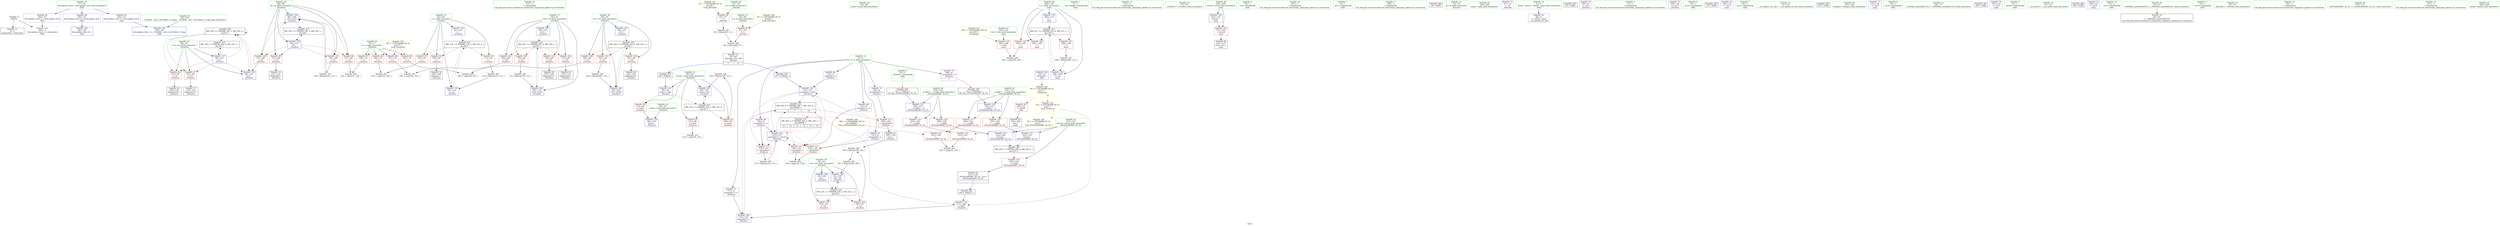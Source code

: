 digraph "SVFG" {
	label="SVFG";

	Node0x561d14309680 [shape=record,color=grey,label="{NodeID: 0\nNullPtr}"];
	Node0x561d14309680 -> Node0x561d143176d0[style=solid];
	Node0x561d14309680 -> Node0x561d1431c970[style=solid];
	Node0x561d143164b0 [shape=record,color=red,label="{NodeID: 97\n153\<--86\n\<--cur\n_Z5solvev\n}"];
	Node0x561d143164b0 -> Node0x561d14317c10[style=solid];
	Node0x561d14314540 [shape=record,color=green,label="{NodeID: 14\n115\<--1\n\<--dummyObj\nCan only get source location for instruction, argument, global var or function.}"];
	Node0x561d14319f50 [shape=record,color=grey,label="{NodeID: 194\n150 = Binary(149, 151, )\n}"];
	Node0x561d14319f50 -> Node0x561d1431d1c0[style=solid];
	Node0x561d14317010 [shape=record,color=red,label="{NodeID: 111\n134\<--133\n\<--arrayidx9\n_Z5solvev\n}"];
	Node0x561d14317010 -> Node0x561d14321fe0[style=solid];
	Node0x561d143152b0 [shape=record,color=green,label="{NodeID: 28\n63\<--64\nscanf\<--scanf_field_insensitive\n}"];
	Node0x561d143225e0 [shape=record,color=grey,label="{NodeID: 208\n188 = cmp(186, 187, )\n}"];
	Node0x561d1431c400 [shape=record,color=red,label="{NodeID: 125\n259\<--246\n\<--t\nmain\n}"];
	Node0x561d1431c400 -> Node0x561d143222e0[style=solid];
	Node0x561d14315ed0 [shape=record,color=green,label="{NodeID: 42\n214\<--215\nretval\<--retval_field_insensitive\n_ZSt3minIiERKT_S2_S2_\n}"];
	Node0x561d14315ed0 -> Node0x561d1431bcb0[style=solid];
	Node0x561d14315ed0 -> Node0x561d1431dab0[style=solid];
	Node0x561d14315ed0 -> Node0x561d1431db80[style=solid];
	Node0x561d1432c860 [shape=record,color=black,label="{NodeID: 222\nMR_26V_6 = PHI(MR_26V_7, MR_26V_4, )\npts\{90000 \}\n|{|<s3>7|<s4>12}}"];
	Node0x561d1432c860 -> Node0x561d14317280[style=dashed];
	Node0x561d1432c860 -> Node0x561d14317350[style=dashed];
	Node0x561d1432c860 -> Node0x561d1431d430[style=dashed];
	Node0x561d1432c860:s3 -> Node0x561d14330780[style=dashed,color=red];
	Node0x561d1432c860:s4 -> Node0x561d1432a060[style=dashed,color=blue];
	Node0x561d1431d020 [shape=record,color=blue,label="{NodeID: 139\n86\<--141\ncur\<--\n_Z5solvev\n}"];
	Node0x561d1431d020 -> Node0x561d1432dc60[style=dashed];
	Node0x561d14317b40 [shape=record,color=black,label="{NodeID: 56\n136\<--135\nidxprom10\<--\n_Z5solvev\n}"];
	Node0x561d1431db80 [shape=record,color=blue,label="{NodeID: 153\n214\<--231\nretval\<--\n_ZSt3minIiERKT_S2_S2_\n}"];
	Node0x561d1431db80 -> Node0x561d1432d760[style=dashed];
	Node0x561d143186a0 [shape=record,color=purple,label="{NodeID: 70\n168\<--8\narrayidx24\<--a\n_Z5solvev\n|{<s0>7}}"];
	Node0x561d143186a0:s0 -> Node0x561d1433e080[style=solid,color=red];
	Node0x561d14319290 [shape=record,color=red,label="{NodeID: 84\n65\<--57\n\<--a\n_Z4readv\n}"];
	Node0x561d14319290 -> Node0x561d1431a9d0[style=solid];
	Node0x561d14313590 [shape=record,color=green,label="{NodeID: 1\n7\<--1\n__dso_handle\<--dummyObj\nGlob }"];
	Node0x561d14316580 [shape=record,color=red,label="{NodeID: 98\n127\<--88\n\<--i4\n_Z5solvev\n}"];
	Node0x561d14316580 -> Node0x561d14322760[style=solid];
	Node0x561d14314610 [shape=record,color=green,label="{NodeID: 15\n151\<--1\n\<--dummyObj\nCan only get source location for instruction, argument, global var or function.}"];
	Node0x561d140a6aa0 [shape=record,color=black,label="{NodeID: 278\n107 = PHI(56, )\n}"];
	Node0x561d140a6aa0 -> Node0x561d1431cc10[style=solid];
	Node0x561d1431a0d0 [shape=record,color=grey,label="{NodeID: 195\n197 = Binary(196, 198, )\n}"];
	Node0x561d1431a0d0 -> Node0x561d1431d770[style=solid];
	Node0x561d143170e0 [shape=record,color=red,label="{NodeID: 112\n138\<--137\n\<--arrayidx11\n_Z5solvev\n}"];
	Node0x561d143170e0 -> Node0x561d14321fe0[style=solid];
	Node0x561d143153b0 [shape=record,color=green,label="{NodeID: 29\n73\<--74\n_Z5solvev\<--_Z5solvev_field_insensitive\n}"];
	Node0x561d14322760 [shape=record,color=grey,label="{NodeID: 209\n129 = cmp(127, 128, )\n}"];
	Node0x561d1431c4d0 [shape=record,color=red,label="{NodeID: 126\n263\<--246\n\<--t\nmain\n}"];
	Node0x561d14315fa0 [shape=record,color=green,label="{NodeID: 43\n216\<--217\n__a.addr\<--__a.addr_field_insensitive\n_ZSt3minIiERKT_S2_S2_\n}"];
	Node0x561d14315fa0 -> Node0x561d1431bd80[style=solid];
	Node0x561d14315fa0 -> Node0x561d1431be50[style=solid];
	Node0x561d14315fa0 -> Node0x561d1431d910[style=solid];
	Node0x561d1432cd60 [shape=record,color=black,label="{NodeID: 223\nMR_12V_3 = PHI(MR_12V_4, MR_12V_2, )\npts\{83 \}\n}"];
	Node0x561d1432cd60 -> Node0x561d143199e0[style=dashed];
	Node0x561d1432cd60 -> Node0x561d14319ab0[style=dashed];
	Node0x561d1432cd60 -> Node0x561d14319b80[style=dashed];
	Node0x561d1432cd60 -> Node0x561d1431cce0[style=dashed];
	Node0x561d1431d0f0 [shape=record,color=blue,label="{NodeID: 140\n88\<--146\ni4\<--inc14\n_Z5solvev\n}"];
	Node0x561d1431d0f0 -> Node0x561d14316580[style=dashed];
	Node0x561d1431d0f0 -> Node0x561d14316650[style=dashed];
	Node0x561d1431d0f0 -> Node0x561d14316720[style=dashed];
	Node0x561d1431d0f0 -> Node0x561d143167f0[style=dashed];
	Node0x561d1431d0f0 -> Node0x561d1431d0f0[style=dashed];
	Node0x561d1431d0f0 -> Node0x561d1432af60[style=dashed];
	Node0x561d14317c10 [shape=record,color=black,label="{NodeID: 57\n154\<--153\nidxprom16\<--\n_Z5solvev\n}"];
	Node0x561d1431dc50 [shape=record,color=blue,label="{NodeID: 154\n242\<--101\nretval\<--\nmain\n}"];
	Node0x561d1431dc50 -> Node0x561d1431c260[style=dashed];
	Node0x561d14318770 [shape=record,color=purple,label="{NodeID: 71\n175\<--8\narrayidx27\<--a\n_Z5solvev\n}"];
	Node0x561d14318770 -> Node0x561d1431d430[style=solid];
	Node0x561d14319360 [shape=record,color=red,label="{NodeID: 85\n67\<--59\n\<--b\n_Z4readv\n}"];
	Node0x561d14319360 -> Node0x561d1431a850[style=solid];
	Node0x561d14313620 [shape=record,color=green,label="{NodeID: 2\n10\<--1\n.str\<--dummyObj\nGlob }"];
	Node0x561d14316650 [shape=record,color=red,label="{NodeID: 99\n131\<--88\n\<--i4\n_Z5solvev\n}"];
	Node0x561d14316650 -> Node0x561d14317a70[style=solid];
	Node0x561d14314710 [shape=record,color=green,label="{NodeID: 16\n183\<--1\n\<--dummyObj\nCan only get source location for instruction, argument, global var or function.}"];
	Node0x561d1433d900 [shape=record,color=black,label="{NodeID: 279\n98 = PHI(56, )\n}"];
	Node0x561d1433d900 -> Node0x561d1431ca70[style=solid];
	Node0x561d1431a250 [shape=record,color=grey,label="{NodeID: 196\n196 = Binary(190, 195, )\n}"];
	Node0x561d1431a250 -> Node0x561d1431a0d0[style=solid];
	Node0x561d143171b0 [shape=record,color=red,label="{NodeID: 113\n156\<--155\n\<--arrayidx17\n_Z5solvev\n}"];
	Node0x561d143171b0 -> Node0x561d14319c50[style=solid];
	Node0x561d143154b0 [shape=record,color=green,label="{NodeID: 30\n76\<--77\nn\<--n_field_insensitive\n_Z5solvev\n}"];
	Node0x561d143154b0 -> Node0x561d14319430[style=solid];
	Node0x561d143154b0 -> Node0x561d14319500[style=solid];
	Node0x561d143154b0 -> Node0x561d143195d0[style=solid];
	Node0x561d143154b0 -> Node0x561d143196a0[style=solid];
	Node0x561d143228e0 [shape=record,color=grey,label="{NodeID: 210\n122 = cmp(121, 101, )\n}"];
	Node0x561d1431c5a0 [shape=record,color=red,label="{NodeID: 127\n268\<--246\n\<--t\nmain\n}"];
	Node0x561d1431c5a0 -> Node0x561d1431a3d0[style=solid];
	Node0x561d14316070 [shape=record,color=green,label="{NodeID: 44\n218\<--219\n__b.addr\<--__b.addr_field_insensitive\n_ZSt3minIiERKT_S2_S2_\n}"];
	Node0x561d14316070 -> Node0x561d1431bf20[style=solid];
	Node0x561d14316070 -> Node0x561d1431bff0[style=solid];
	Node0x561d14316070 -> Node0x561d1431d9e0[style=solid];
	Node0x561d1431d1c0 [shape=record,color=blue,label="{NodeID: 141\n80\<--150\nextra\<--dec\n_Z5solvev\n}"];
	Node0x561d1431d1c0 -> Node0x561d1432a560[style=dashed];
	Node0x561d14317ce0 [shape=record,color=black,label="{NodeID: 58\n167\<--166\nidxprom23\<--\n_Z5solvev\n}"];
	Node0x561d1431dd20 [shape=record,color=blue,label="{NodeID: 155\n246\<--115\nt\<--\nmain\n}"];
	Node0x561d1431dd20 -> Node0x561d14329b60[style=dashed];
	Node0x561d14318840 [shape=record,color=purple,label="{NodeID: 72\n193\<--8\narrayidx36\<--a\n_Z5solvev\n}"];
	Node0x561d14318840 -> Node0x561d14317350[style=solid];
	Node0x561d14319430 [shape=record,color=red,label="{NodeID: 86\n104\<--76\n\<--n\n_Z5solvev\n}"];
	Node0x561d14319430 -> Node0x561d14322460[style=solid];
	Node0x561d143136b0 [shape=record,color=green,label="{NodeID: 3\n12\<--1\n.str.1\<--dummyObj\nGlob }"];
	Node0x561d14316720 [shape=record,color=red,label="{NodeID: 100\n141\<--88\n\<--i4\n_Z5solvev\n}"];
	Node0x561d14316720 -> Node0x561d1431d020[style=solid];
	Node0x561d14314810 [shape=record,color=green,label="{NodeID: 17\n198\<--1\n\<--dummyObj\nCan only get source location for instruction, argument, global var or function.}"];
	Node0x561d1433da00 [shape=record,color=black,label="{NodeID: 280\n39 = PHI()\n}"];
	Node0x561d1431a3d0 [shape=record,color=grey,label="{NodeID: 197\n269 = Binary(268, 115, )\n}"];
	Node0x561d1431a3d0 -> Node0x561d1431ddf0[style=solid];
	Node0x561d14317280 [shape=record,color=red,label="{NodeID: 114\n172\<--169\n\<--call25\n_Z5solvev\n}"];
	Node0x561d14317280 -> Node0x561d1431d430[style=solid];
	Node0x561d14315580 [shape=record,color=green,label="{NodeID: 31\n78\<--79\nK\<--K_field_insensitive\n_Z5solvev\n}"];
	Node0x561d1431c670 [shape=record,color=blue,label="{NodeID: 128\n14\<--15\n_ZL4unit\<--\nGlob }"];
	Node0x561d1431c670 -> Node0x561d1432ed60[style=dashed];
	Node0x561d14316140 [shape=record,color=green,label="{NodeID: 45\n239\<--240\nmain\<--main_field_insensitive\n}"];
	Node0x561d1432d760 [shape=record,color=black,label="{NodeID: 225\nMR_29V_3 = PHI(MR_29V_4, MR_29V_2, )\npts\{215 \}\n}"];
	Node0x561d1432d760 -> Node0x561d1431bcb0[style=dashed];
	Node0x561d1431d290 [shape=record,color=blue,label="{NodeID: 142\n155\<--157\narrayidx17\<--inc18\n_Z5solvev\n}"];
	Node0x561d1431d290 -> Node0x561d14317010[style=dashed];
	Node0x561d1431d290 -> Node0x561d143170e0[style=dashed];
	Node0x561d1431d290 -> Node0x561d143171b0[style=dashed];
	Node0x561d1431d290 -> Node0x561d1431d290[style=dashed];
	Node0x561d1431d290 -> Node0x561d1432c860[style=dashed];
	Node0x561d14317db0 [shape=record,color=black,label="{NodeID: 59\n174\<--173\nidxprom26\<--\n_Z5solvev\n}"];
	Node0x561d1431ddf0 [shape=record,color=blue,label="{NodeID: 156\n246\<--269\nt\<--inc\nmain\n}"];
	Node0x561d1431ddf0 -> Node0x561d14329b60[style=dashed];
	Node0x561d14318910 [shape=record,color=purple,label="{NodeID: 73\n61\<--10\n\<--.str\n_Z4readv\n}"];
	Node0x561d14319500 [shape=record,color=red,label="{NodeID: 87\n128\<--76\n\<--n\n_Z5solvev\n}"];
	Node0x561d14319500 -> Node0x561d14322760[style=solid];
	Node0x561d14313740 [shape=record,color=green,label="{NodeID: 4\n14\<--1\n_ZL4unit\<--dummyObj\nGlob |{<s0>7}}"];
	Node0x561d14313740:s0 -> Node0x561d1433e280[style=solid,color=red];
	Node0x561d143167f0 [shape=record,color=red,label="{NodeID: 101\n145\<--88\n\<--i4\n_Z5solvev\n}"];
	Node0x561d143167f0 -> Node0x561d14319dd0[style=solid];
	Node0x561d14314910 [shape=record,color=green,label="{NodeID: 18\n4\<--6\n_ZStL8__ioinit\<--_ZStL8__ioinit_field_insensitive\nGlob }"];
	Node0x561d14314910 -> Node0x561d14318290[style=solid];
	Node0x561d1433dad0 [shape=record,color=black,label="{NodeID: 281\n62 = PHI()\n}"];
	Node0x561d1431a550 [shape=record,color=grey,label="{NodeID: 198\n202 = Binary(201, 115, )\n}"];
	Node0x561d1431a550 -> Node0x561d1431d840[style=solid];
	Node0x561d14317350 [shape=record,color=red,label="{NodeID: 115\n194\<--193\n\<--arrayidx36\n_Z5solvev\n}"];
	Node0x561d14317350 -> Node0x561d14317f50[style=solid];
	Node0x561d14315650 [shape=record,color=green,label="{NodeID: 32\n80\<--81\nextra\<--extra_field_insensitive\n_Z5solvev\n}"];
	Node0x561d14315650 -> Node0x561d14319770[style=solid];
	Node0x561d14315650 -> Node0x561d14319840[style=solid];
	Node0x561d14315650 -> Node0x561d14319910[style=solid];
	Node0x561d14315650 -> Node0x561d1431ca70[style=solid];
	Node0x561d14315650 -> Node0x561d1431d1c0[style=solid];
	Node0x561d1431c770 [shape=record,color=blue,label="{NodeID: 129\n282\<--28\nllvm.global_ctors_0\<--\nGlob }"];
	Node0x561d14316240 [shape=record,color=green,label="{NodeID: 46\n242\<--243\nretval\<--retval_field_insensitive\nmain\n}"];
	Node0x561d14316240 -> Node0x561d1431c260[style=solid];
	Node0x561d14316240 -> Node0x561d1431dc50[style=solid];
	Node0x561d1432dc60 [shape=record,color=black,label="{NodeID: 226\nMR_16V_6 = PHI(MR_16V_5, MR_16V_4, )\npts\{87 \}\n}"];
	Node0x561d1432dc60 -> Node0x561d143163e0[style=dashed];
	Node0x561d1432dc60 -> Node0x561d143164b0[style=dashed];
	Node0x561d1432dc60 -> Node0x561d1431d020[style=dashed];
	Node0x561d1432dc60 -> Node0x561d1432aa60[style=dashed];
	Node0x561d1432dc60 -> Node0x561d1432dc60[style=dashed];
	Node0x561d1431d360 [shape=record,color=blue,label="{NodeID: 143\n90\<--101\ni19\<--\n_Z5solvev\n}"];
	Node0x561d1431d360 -> Node0x561d1432c360[style=dashed];
	Node0x561d14317e80 [shape=record,color=black,label="{NodeID: 60\n192\<--191\nidxprom35\<--\n_Z5solvev\n}"];
	Node0x561d143189e0 [shape=record,color=purple,label="{NodeID: 74\n96\<--12\n\<--.str.1\n_Z5solvev\n}"];
	Node0x561d143195d0 [shape=record,color=red,label="{NodeID: 88\n163\<--76\n\<--n\n_Z5solvev\n}"];
	Node0x561d143195d0 -> Node0x561d14322160[style=solid];
	Node0x561d14314030 [shape=record,color=green,label="{NodeID: 5\n15\<--1\n\<--dummyObj\nCan only get source location for instruction, argument, global var or function.}"];
	Node0x561d143168c0 [shape=record,color=red,label="{NodeID: 102\n162\<--90\n\<--i19\n_Z5solvev\n}"];
	Node0x561d143168c0 -> Node0x561d14322160[style=solid];
	Node0x561d14314a10 [shape=record,color=green,label="{NodeID: 19\n8\<--9\na\<--a_field_insensitive\nGlob }"];
	Node0x561d14314a10 -> Node0x561d14318360[style=solid];
	Node0x561d14314a10 -> Node0x561d14318430[style=solid];
	Node0x561d14314a10 -> Node0x561d14318500[style=solid];
	Node0x561d14314a10 -> Node0x561d143185d0[style=solid];
	Node0x561d14314a10 -> Node0x561d143186a0[style=solid];
	Node0x561d14314a10 -> Node0x561d14318770[style=solid];
	Node0x561d14314a10 -> Node0x561d14318840[style=solid];
	Node0x561d1433dba0 [shape=record,color=black,label="{NodeID: 282\n169 = PHI(211, )\n}"];
	Node0x561d1433dba0 -> Node0x561d14317280[style=solid];
	Node0x561d1431a6d0 [shape=record,color=grey,label="{NodeID: 199\n179 = Binary(178, 115, )\n}"];
	Node0x561d1431a6d0 -> Node0x561d1431d500[style=solid];
	Node0x561d1431bcb0 [shape=record,color=red,label="{NodeID: 116\n234\<--214\n\<--retval\n_ZSt3minIiERKT_S2_S2_\n}"];
	Node0x561d1431bcb0 -> Node0x561d14318020[style=solid];
	Node0x561d14315720 [shape=record,color=green,label="{NodeID: 33\n82\<--83\ni\<--i_field_insensitive\n_Z5solvev\n}"];
	Node0x561d14315720 -> Node0x561d143199e0[style=solid];
	Node0x561d14315720 -> Node0x561d14319ab0[style=solid];
	Node0x561d14315720 -> Node0x561d14319b80[style=solid];
	Node0x561d14315720 -> Node0x561d1431cb40[style=solid];
	Node0x561d14315720 -> Node0x561d1431cce0[style=solid];
	Node0x561d14329b60 [shape=record,color=black,label="{NodeID: 213\nMR_41V_3 = PHI(MR_41V_4, MR_41V_2, )\npts\{247 \}\n}"];
	Node0x561d14329b60 -> Node0x561d1431c400[style=dashed];
	Node0x561d14329b60 -> Node0x561d1431c4d0[style=dashed];
	Node0x561d14329b60 -> Node0x561d1431c5a0[style=dashed];
	Node0x561d14329b60 -> Node0x561d1431ddf0[style=dashed];
	Node0x561d1431c870 [shape=record,color=blue,label="{NodeID: 130\n283\<--29\nllvm.global_ctors_1\<--_GLOBAL__sub_I_net12k44_2_0.cpp\nGlob }"];
	Node0x561d14316310 [shape=record,color=green,label="{NodeID: 47\n244\<--245\ntest\<--test_field_insensitive\nmain\n}"];
	Node0x561d14316310 -> Node0x561d1431c330[style=solid];
	Node0x561d1432e160 [shape=record,color=yellow,style=double,label="{NodeID: 227\n2V_1 = ENCHI(MR_2V_0)\npts\{58 \}\nFun[_Z4readv]}"];
	Node0x561d1432e160 -> Node0x561d14319290[style=dashed];
	Node0x561d1431d430 [shape=record,color=blue,label="{NodeID: 144\n175\<--172\narrayidx27\<--\n_Z5solvev\n}"];
	Node0x561d1431d430 -> Node0x561d1432c860[style=dashed];
	Node0x561d14317f50 [shape=record,color=black,label="{NodeID: 61\n195\<--194\nconv\<--\n_Z5solvev\n}"];
	Node0x561d14317f50 -> Node0x561d1431a250[style=solid];
	Node0x561d14318ab0 [shape=record,color=purple,label="{NodeID: 75\n206\<--16\n\<--.str.2\n_Z5solvev\n}"];
	Node0x561d143196a0 [shape=record,color=red,label="{NodeID: 89\n187\<--76\n\<--n\n_Z5solvev\n}"];
	Node0x561d143196a0 -> Node0x561d143225e0[style=solid];
	Node0x561d143140c0 [shape=record,color=green,label="{NodeID: 6\n16\<--1\n.str.2\<--dummyObj\nGlob }"];
	Node0x561d14316990 [shape=record,color=red,label="{NodeID: 103\n166\<--90\n\<--i19\n_Z5solvev\n}"];
	Node0x561d14316990 -> Node0x561d14317ce0[style=solid];
	Node0x561d14314b10 [shape=record,color=green,label="{NodeID: 20\n27\<--31\nllvm.global_ctors\<--llvm.global_ctors_field_insensitive\nGlob }"];
	Node0x561d14314b10 -> Node0x561d14318ec0[style=solid];
	Node0x561d14314b10 -> Node0x561d14318fc0[style=solid];
	Node0x561d14314b10 -> Node0x561d143190c0[style=solid];
	Node0x561d1433dd40 [shape=record,color=black,label="{NodeID: 283\n97 = PHI()\n}"];
	Node0x561d1431a850 [shape=record,color=grey,label="{NodeID: 200\n68 = Binary(66, 67, )\n}"];
	Node0x561d1431a850 -> Node0x561d143178d0[style=solid];
	Node0x561d1431bd80 [shape=record,color=red,label="{NodeID: 117\n224\<--216\n\<--__a.addr\n_ZSt3minIiERKT_S2_S2_\n}"];
	Node0x561d1431bd80 -> Node0x561d1431c190[style=solid];
	Node0x561d143157f0 [shape=record,color=green,label="{NodeID: 34\n84\<--85\ntotal\<--total_field_insensitive\n_Z5solvev\n}"];
	Node0x561d143157f0 -> Node0x561d1431cdb0[style=solid];
	Node0x561d1432a060 [shape=record,color=black,label="{NodeID: 214\nMR_26V_2 = PHI(MR_26V_3, MR_26V_1, )\npts\{90000 \}\n|{<s0>12|<s1>12|<s2>12|<s3>12|<s4>12|<s5>12}}"];
	Node0x561d1432a060:s0 -> Node0x561d14317010[style=dashed,color=red];
	Node0x561d1432a060:s1 -> Node0x561d143170e0[style=dashed,color=red];
	Node0x561d1432a060:s2 -> Node0x561d143171b0[style=dashed,color=red];
	Node0x561d1432a060:s3 -> Node0x561d1431cc10[style=dashed,color=red];
	Node0x561d1432a060:s4 -> Node0x561d1431d290[style=dashed,color=red];
	Node0x561d1432a060:s5 -> Node0x561d1432c860[style=dashed,color=red];
	Node0x561d1431c970 [shape=record,color=blue, style = dotted,label="{NodeID: 131\n284\<--3\nllvm.global_ctors_2\<--dummyVal\nGlob }"];
	Node0x561d14317400 [shape=record,color=green,label="{NodeID: 48\n246\<--247\nt\<--t_field_insensitive\nmain\n}"];
	Node0x561d14317400 -> Node0x561d1431c400[style=solid];
	Node0x561d14317400 -> Node0x561d1431c4d0[style=solid];
	Node0x561d14317400 -> Node0x561d1431c5a0[style=solid];
	Node0x561d14317400 -> Node0x561d1431dd20[style=solid];
	Node0x561d14317400 -> Node0x561d1431ddf0[style=solid];
	Node0x561d1432ec80 [shape=record,color=yellow,style=double,label="{NodeID: 228\n4V_1 = ENCHI(MR_4V_0)\npts\{60 \}\nFun[_Z4readv]}"];
	Node0x561d1432ec80 -> Node0x561d14319360[style=dashed];
	Node0x561d1431d500 [shape=record,color=blue,label="{NodeID: 145\n90\<--179\ni19\<--inc29\n_Z5solvev\n}"];
	Node0x561d1431d500 -> Node0x561d1432c360[style=dashed];
	Node0x561d14318020 [shape=record,color=black,label="{NodeID: 62\n211\<--234\n_ZSt3minIiERKT_S2_S2__ret\<--\n_ZSt3minIiERKT_S2_S2_\n|{<s0>7}}"];
	Node0x561d14318020:s0 -> Node0x561d1433dba0[style=solid,color=blue];
	Node0x561d14318b80 [shape=record,color=purple,label="{NodeID: 76\n250\<--18\n\<--.str.3\nmain\n}"];
	Node0x561d14319770 [shape=record,color=red,label="{NodeID: 90\n118\<--80\n\<--extra\n_Z5solvev\n}"];
	Node0x561d14319770 -> Node0x561d1431cdb0[style=solid];
	Node0x561d14314150 [shape=record,color=green,label="{NodeID: 7\n18\<--1\n.str.3\<--dummyObj\nGlob }"];
	Node0x561d14316a60 [shape=record,color=red,label="{NodeID: 104\n173\<--90\n\<--i19\n_Z5solvev\n}"];
	Node0x561d14316a60 -> Node0x561d14317db0[style=solid];
	Node0x561d14314c10 [shape=record,color=green,label="{NodeID: 21\n32\<--33\n__cxx_global_var_init\<--__cxx_global_var_init_field_insensitive\n}"];
	Node0x561d1433de10 [shape=record,color=black,label="{NodeID: 284\n207 = PHI()\n}"];
	Node0x561d1431a9d0 [shape=record,color=grey,label="{NodeID: 201\n66 = Binary(65, 15, )\n}"];
	Node0x561d1431a9d0 -> Node0x561d1431a850[style=solid];
	Node0x561d1431be50 [shape=record,color=red,label="{NodeID: 118\n231\<--216\n\<--__a.addr\n_ZSt3minIiERKT_S2_S2_\n}"];
	Node0x561d1431be50 -> Node0x561d1431db80[style=solid];
	Node0x561d143158c0 [shape=record,color=green,label="{NodeID: 35\n86\<--87\ncur\<--cur_field_insensitive\n_Z5solvev\n}"];
	Node0x561d143158c0 -> Node0x561d143163e0[style=solid];
	Node0x561d143158c0 -> Node0x561d143164b0[style=solid];
	Node0x561d143158c0 -> Node0x561d1431ce80[style=solid];
	Node0x561d143158c0 -> Node0x561d1431d020[style=solid];
	Node0x561d1432a560 [shape=record,color=black,label="{NodeID: 215\nMR_10V_3 = PHI(MR_10V_4, MR_10V_2, )\npts\{81 \}\n}"];
	Node0x561d1432a560 -> Node0x561d14319840[style=dashed];
	Node0x561d1432a560 -> Node0x561d14319910[style=dashed];
	Node0x561d1432a560 -> Node0x561d1431d1c0[style=dashed];
	Node0x561d1431ca70 [shape=record,color=blue,label="{NodeID: 132\n80\<--98\nextra\<--call1\n_Z5solvev\n}"];
	Node0x561d1431ca70 -> Node0x561d14319770[style=dashed];
	Node0x561d1431ca70 -> Node0x561d1432a560[style=dashed];
	Node0x561d143174d0 [shape=record,color=green,label="{NodeID: 49\n253\<--254\nfreopen\<--freopen_field_insensitive\n}"];
	Node0x561d1432ed60 [shape=record,color=yellow,style=double,label="{NodeID: 229\n6V_1 = ENCHI(MR_6V_0)\npts\{1 \}\nFun[main]|{|<s1>12}}"];
	Node0x561d1432ed60 -> Node0x561d143191c0[style=dashed];
	Node0x561d1432ed60:s1 -> Node0x561d1432fa00[style=dashed,color=red];
	Node0x561d1431d5d0 [shape=record,color=blue,label="{NodeID: 146\n92\<--183\nres\<--\n_Z5solvev\n}"];
	Node0x561d1431d5d0 -> Node0x561d1432b960[style=dashed];
	Node0x561d143180f0 [shape=record,color=black,label="{NodeID: 63\n252\<--249\ncall\<--\nmain\n}"];
	Node0x561d14318c50 [shape=record,color=purple,label="{NodeID: 77\n251\<--20\n\<--.str.4\nmain\n}"];
	Node0x561d14319840 [shape=record,color=red,label="{NodeID: 91\n121\<--80\n\<--extra\n_Z5solvev\n}"];
	Node0x561d14319840 -> Node0x561d143228e0[style=solid];
	Node0x561d143141e0 [shape=record,color=green,label="{NodeID: 8\n20\<--1\n.str.4\<--dummyObj\nGlob }"];
	Node0x561d14316b30 [shape=record,color=red,label="{NodeID: 105\n178\<--90\n\<--i19\n_Z5solvev\n}"];
	Node0x561d14316b30 -> Node0x561d1431a6d0[style=solid];
	Node0x561d14314d10 [shape=record,color=green,label="{NodeID: 22\n36\<--37\n_ZNSt8ios_base4InitC1Ev\<--_ZNSt8ios_base4InitC1Ev_field_insensitive\n}"];
	Node0x561d1433dee0 [shape=record,color=black,label="{NodeID: 285\n256 = PHI()\n}"];
	Node0x561d1431ab50 [shape=record,color=grey,label="{NodeID: 202\n114 = Binary(113, 115, )\n}"];
	Node0x561d1431ab50 -> Node0x561d1431cce0[style=solid];
	Node0x561d1431bf20 [shape=record,color=red,label="{NodeID: 119\n222\<--218\n\<--__b.addr\n_ZSt3minIiERKT_S2_S2_\n}"];
	Node0x561d1431bf20 -> Node0x561d1431c0c0[style=solid];
	Node0x561d14315990 [shape=record,color=green,label="{NodeID: 36\n88\<--89\ni4\<--i4_field_insensitive\n_Z5solvev\n}"];
	Node0x561d14315990 -> Node0x561d14316580[style=solid];
	Node0x561d14315990 -> Node0x561d14316650[style=solid];
	Node0x561d14315990 -> Node0x561d14316720[style=solid];
	Node0x561d14315990 -> Node0x561d143167f0[style=solid];
	Node0x561d14315990 -> Node0x561d1431cf50[style=solid];
	Node0x561d14315990 -> Node0x561d1431d0f0[style=solid];
	Node0x561d1432aa60 [shape=record,color=black,label="{NodeID: 216\nMR_16V_2 = PHI(MR_16V_4, MR_16V_1, )\npts\{87 \}\n}"];
	Node0x561d1432aa60 -> Node0x561d1431ce80[style=dashed];
	Node0x561d1431cb40 [shape=record,color=blue,label="{NodeID: 133\n82\<--101\ni\<--\n_Z5solvev\n}"];
	Node0x561d1431cb40 -> Node0x561d1432cd60[style=dashed];
	Node0x561d143175d0 [shape=record,color=green,label="{NodeID: 50\n29\<--278\n_GLOBAL__sub_I_net12k44_2_0.cpp\<--_GLOBAL__sub_I_net12k44_2_0.cpp_field_insensitive\n}"];
	Node0x561d143175d0 -> Node0x561d1431c870[style=solid];
	Node0x561d1431d6a0 [shape=record,color=blue,label="{NodeID: 147\n94\<--101\ni31\<--\n_Z5solvev\n}"];
	Node0x561d1431d6a0 -> Node0x561d1432be60[style=dashed];
	Node0x561d143181c0 [shape=record,color=black,label="{NodeID: 64\n241\<--272\nmain_ret\<--\nmain\n}"];
	Node0x561d14318d20 [shape=record,color=purple,label="{NodeID: 78\n255\<--23\n\<--.str.5\nmain\n}"];
	Node0x561d14319910 [shape=record,color=red,label="{NodeID: 92\n149\<--80\n\<--extra\n_Z5solvev\n}"];
	Node0x561d14319910 -> Node0x561d14319f50[style=solid];
	Node0x561d14314270 [shape=record,color=green,label="{NodeID: 9\n22\<--1\nstdout\<--dummyObj\nGlob }"];
	Node0x561d14316c00 [shape=record,color=red,label="{NodeID: 106\n190\<--92\n\<--res\n_Z5solvev\n}"];
	Node0x561d14316c00 -> Node0x561d1431a250[style=solid];
	Node0x561d14314e10 [shape=record,color=green,label="{NodeID: 23\n42\<--43\n__cxa_atexit\<--__cxa_atexit_field_insensitive\n}"];
	Node0x561d1433dfb0 [shape=record,color=black,label="{NodeID: 286\n265 = PHI()\n}"];
	Node0x561d14321e60 [shape=record,color=grey,label="{NodeID: 203\n226 = cmp(223, 225, )\n}"];
	Node0x561d1431bff0 [shape=record,color=red,label="{NodeID: 120\n228\<--218\n\<--__b.addr\n_ZSt3minIiERKT_S2_S2_\n}"];
	Node0x561d1431bff0 -> Node0x561d1431dab0[style=solid];
	Node0x561d14315a60 [shape=record,color=green,label="{NodeID: 37\n90\<--91\ni19\<--i19_field_insensitive\n_Z5solvev\n}"];
	Node0x561d14315a60 -> Node0x561d143168c0[style=solid];
	Node0x561d14315a60 -> Node0x561d14316990[style=solid];
	Node0x561d14315a60 -> Node0x561d14316a60[style=solid];
	Node0x561d14315a60 -> Node0x561d14316b30[style=solid];
	Node0x561d14315a60 -> Node0x561d1431d360[style=solid];
	Node0x561d14315a60 -> Node0x561d1431d500[style=solid];
	Node0x561d1432af60 [shape=record,color=black,label="{NodeID: 217\nMR_18V_2 = PHI(MR_18V_4, MR_18V_1, )\npts\{89 \}\n}"];
	Node0x561d1432af60 -> Node0x561d1431cf50[style=dashed];
	Node0x561d1431cc10 [shape=record,color=blue,label="{NodeID: 134\n110\<--107\narrayidx\<--call2\n_Z5solvev\n}"];
	Node0x561d1431cc10 -> Node0x561d14317010[style=dashed];
	Node0x561d1431cc10 -> Node0x561d143170e0[style=dashed];
	Node0x561d1431cc10 -> Node0x561d143171b0[style=dashed];
	Node0x561d1431cc10 -> Node0x561d1431cc10[style=dashed];
	Node0x561d1431cc10 -> Node0x561d1431d290[style=dashed];
	Node0x561d1431cc10 -> Node0x561d1432c860[style=dashed];
	Node0x561d143176d0 [shape=record,color=black,label="{NodeID: 51\n2\<--3\ndummyVal\<--dummyVal\n}"];
	Node0x561d1432ef50 [shape=record,color=yellow,style=double,label="{NodeID: 231\n39V_1 = ENCHI(MR_39V_0)\npts\{245 \}\nFun[main]}"];
	Node0x561d1432ef50 -> Node0x561d1431c330[style=dashed];
	Node0x561d1431d770 [shape=record,color=blue,label="{NodeID: 148\n92\<--197\nres\<--div\n_Z5solvev\n}"];
	Node0x561d1431d770 -> Node0x561d1432b960[style=dashed];
	Node0x561d14318290 [shape=record,color=purple,label="{NodeID: 65\n38\<--4\n\<--_ZStL8__ioinit\n__cxx_global_var_init\n}"];
	Node0x561d143303d0 [shape=record,color=yellow,style=double,label="{NodeID: 245\n6V_1 = ENCHI(MR_6V_0)\npts\{1 \}\nFun[_ZSt3minIiERKT_S2_S2_]}"];
	Node0x561d143303d0 -> Node0x561d1431c0c0[style=dashed];
	Node0x561d14318df0 [shape=record,color=purple,label="{NodeID: 79\n264\<--25\n\<--.str.6\nmain\n}"];
	Node0x561d143199e0 [shape=record,color=red,label="{NodeID: 93\n103\<--82\n\<--i\n_Z5solvev\n}"];
	Node0x561d143199e0 -> Node0x561d14322460[style=solid];
	Node0x561d14314300 [shape=record,color=green,label="{NodeID: 10\n23\<--1\n.str.5\<--dummyObj\nGlob }"];
	Node0x561d14316cd0 [shape=record,color=red,label="{NodeID: 107\n205\<--92\n\<--res\n_Z5solvev\n}"];
	Node0x561d14314f10 [shape=record,color=green,label="{NodeID: 24\n41\<--47\n_ZNSt8ios_base4InitD1Ev\<--_ZNSt8ios_base4InitD1Ev_field_insensitive\n}"];
	Node0x561d14314f10 -> Node0x561d143177d0[style=solid];
	Node0x561d1433e080 [shape=record,color=black,label="{NodeID: 287\n212 = PHI(168, )\n0th arg _ZSt3minIiERKT_S2_S2_ }"];
	Node0x561d1433e080 -> Node0x561d1431d910[style=solid];
	Node0x561d14321fe0 [shape=record,color=grey,label="{NodeID: 204\n139 = cmp(134, 138, )\n}"];
	Node0x561d1431c0c0 [shape=record,color=red,label="{NodeID: 121\n223\<--222\n\<--\n_ZSt3minIiERKT_S2_S2_\n}"];
	Node0x561d1431c0c0 -> Node0x561d14321e60[style=solid];
	Node0x561d14315b30 [shape=record,color=green,label="{NodeID: 38\n92\<--93\nres\<--res_field_insensitive\n_Z5solvev\n}"];
	Node0x561d14315b30 -> Node0x561d14316c00[style=solid];
	Node0x561d14315b30 -> Node0x561d14316cd0[style=solid];
	Node0x561d14315b30 -> Node0x561d1431d5d0[style=solid];
	Node0x561d14315b30 -> Node0x561d1431d770[style=solid];
	Node0x561d1431cce0 [shape=record,color=blue,label="{NodeID: 135\n82\<--114\ni\<--inc\n_Z5solvev\n}"];
	Node0x561d1431cce0 -> Node0x561d1432cd60[style=dashed];
	Node0x561d143177d0 [shape=record,color=black,label="{NodeID: 52\n40\<--41\n\<--_ZNSt8ios_base4InitD1Ev\nCan only get source location for instruction, argument, global var or function.}"];
	Node0x561d1431d840 [shape=record,color=blue,label="{NodeID: 149\n94\<--202\ni31\<--inc38\n_Z5solvev\n}"];
	Node0x561d1431d840 -> Node0x561d1432be60[style=dashed];
	Node0x561d14318360 [shape=record,color=purple,label="{NodeID: 66\n110\<--8\narrayidx\<--a\n_Z5solvev\n}"];
	Node0x561d14318360 -> Node0x561d1431cc10[style=solid];
	Node0x561d14318ec0 [shape=record,color=purple,label="{NodeID: 80\n282\<--27\nllvm.global_ctors_0\<--llvm.global_ctors\nGlob }"];
	Node0x561d14318ec0 -> Node0x561d1431c770[style=solid];
	Node0x561d14319ab0 [shape=record,color=red,label="{NodeID: 94\n108\<--82\n\<--i\n_Z5solvev\n}"];
	Node0x561d14319ab0 -> Node0x561d143179a0[style=solid];
	Node0x561d14314390 [shape=record,color=green,label="{NodeID: 11\n25\<--1\n.str.6\<--dummyObj\nGlob }"];
	Node0x561d14316da0 [shape=record,color=red,label="{NodeID: 108\n186\<--94\n\<--i31\n_Z5solvev\n}"];
	Node0x561d14316da0 -> Node0x561d143225e0[style=solid];
	Node0x561d14315010 [shape=record,color=green,label="{NodeID: 25\n54\<--55\n_Z4readv\<--_Z4readv_field_insensitive\n}"];
	Node0x561d1433e280 [shape=record,color=black,label="{NodeID: 288\n213 = PHI(14, )\n1st arg _ZSt3minIiERKT_S2_S2_ }"];
	Node0x561d1433e280 -> Node0x561d1431d9e0[style=solid];
	Node0x561d14322160 [shape=record,color=grey,label="{NodeID: 205\n164 = cmp(162, 163, )\n}"];
	Node0x561d1431c190 [shape=record,color=red,label="{NodeID: 122\n225\<--224\n\<--\n_ZSt3minIiERKT_S2_S2_\n}"];
	Node0x561d1431c190 -> Node0x561d14321e60[style=solid];
	Node0x561d14315c00 [shape=record,color=green,label="{NodeID: 39\n94\<--95\ni31\<--i31_field_insensitive\n_Z5solvev\n}"];
	Node0x561d14315c00 -> Node0x561d14316da0[style=solid];
	Node0x561d14315c00 -> Node0x561d14316e70[style=solid];
	Node0x561d14315c00 -> Node0x561d14316f40[style=solid];
	Node0x561d14315c00 -> Node0x561d1431d6a0[style=solid];
	Node0x561d14315c00 -> Node0x561d1431d840[style=solid];
	Node0x561d1432b960 [shape=record,color=black,label="{NodeID: 219\nMR_22V_3 = PHI(MR_22V_4, MR_22V_2, )\npts\{93 \}\n}"];
	Node0x561d1432b960 -> Node0x561d14316c00[style=dashed];
	Node0x561d1432b960 -> Node0x561d14316cd0[style=dashed];
	Node0x561d1432b960 -> Node0x561d1431d770[style=dashed];
	Node0x561d1431cdb0 [shape=record,color=blue,label="{NodeID: 136\n84\<--118\ntotal\<--\n_Z5solvev\n}"];
	Node0x561d143178d0 [shape=record,color=black,label="{NodeID: 53\n56\<--68\n_Z4readv_ret\<--add\n_Z4readv\n|{<s0>5|<s1>6}}"];
	Node0x561d143178d0:s0 -> Node0x561d1433d900[style=solid,color=blue];
	Node0x561d143178d0:s1 -> Node0x561d140a6aa0[style=solid,color=blue];
	Node0x561d1431d910 [shape=record,color=blue,label="{NodeID: 150\n216\<--212\n__a.addr\<--__a\n_ZSt3minIiERKT_S2_S2_\n}"];
	Node0x561d1431d910 -> Node0x561d1431bd80[style=dashed];
	Node0x561d1431d910 -> Node0x561d1431be50[style=dashed];
	Node0x561d14318430 [shape=record,color=purple,label="{NodeID: 67\n133\<--8\narrayidx9\<--a\n_Z5solvev\n}"];
	Node0x561d14318430 -> Node0x561d14317010[style=solid];
	Node0x561d14318fc0 [shape=record,color=purple,label="{NodeID: 81\n283\<--27\nllvm.global_ctors_1\<--llvm.global_ctors\nGlob }"];
	Node0x561d14318fc0 -> Node0x561d1431c870[style=solid];
	Node0x561d14319b80 [shape=record,color=red,label="{NodeID: 95\n113\<--82\n\<--i\n_Z5solvev\n}"];
	Node0x561d14319b80 -> Node0x561d1431ab50[style=solid];
	Node0x561d14314420 [shape=record,color=green,label="{NodeID: 12\n28\<--1\n\<--dummyObj\nCan only get source location for instruction, argument, global var or function.}"];
	Node0x561d14319c50 [shape=record,color=grey,label="{NodeID: 192\n157 = Binary(156, 115, )\n}"];
	Node0x561d14319c50 -> Node0x561d1431d290[style=solid];
	Node0x561d14316e70 [shape=record,color=red,label="{NodeID: 109\n191\<--94\n\<--i31\n_Z5solvev\n}"];
	Node0x561d14316e70 -> Node0x561d14317e80[style=solid];
	Node0x561d14315110 [shape=record,color=green,label="{NodeID: 26\n57\<--58\na\<--a_field_insensitive\n_Z4readv\n}"];
	Node0x561d14315110 -> Node0x561d14319290[style=solid];
	Node0x561d143222e0 [shape=record,color=grey,label="{NodeID: 206\n261 = cmp(259, 260, )\n}"];
	Node0x561d1431c260 [shape=record,color=red,label="{NodeID: 123\n272\<--242\n\<--retval\nmain\n}"];
	Node0x561d1431c260 -> Node0x561d143181c0[style=solid];
	Node0x561d14315cd0 [shape=record,color=green,label="{NodeID: 40\n170\<--171\n_ZSt3minIiERKT_S2_S2_\<--_ZSt3minIiERKT_S2_S2__field_insensitive\n}"];
	Node0x561d1432be60 [shape=record,color=black,label="{NodeID: 220\nMR_24V_3 = PHI(MR_24V_4, MR_24V_2, )\npts\{95 \}\n}"];
	Node0x561d1432be60 -> Node0x561d14316da0[style=dashed];
	Node0x561d1432be60 -> Node0x561d14316e70[style=dashed];
	Node0x561d1432be60 -> Node0x561d14316f40[style=dashed];
	Node0x561d1432be60 -> Node0x561d1431d840[style=dashed];
	Node0x561d1431ce80 [shape=record,color=blue,label="{NodeID: 137\n86\<--101\ncur\<--\n_Z5solvev\n}"];
	Node0x561d1431ce80 -> Node0x561d143163e0[style=dashed];
	Node0x561d1431ce80 -> Node0x561d143164b0[style=dashed];
	Node0x561d1431ce80 -> Node0x561d1431d020[style=dashed];
	Node0x561d1431ce80 -> Node0x561d1432aa60[style=dashed];
	Node0x561d1431ce80 -> Node0x561d1432dc60[style=dashed];
	Node0x561d143179a0 [shape=record,color=black,label="{NodeID: 54\n109\<--108\nidxprom\<--\n_Z5solvev\n}"];
	Node0x561d1432fa00 [shape=record,color=yellow,style=double,label="{NodeID: 234\n6V_1 = ENCHI(MR_6V_0)\npts\{1 \}\nFun[_Z5solvev]|{|<s1>7}}"];
	Node0x561d1432fa00 -> Node0x561d14317280[style=dashed];
	Node0x561d1432fa00:s1 -> Node0x561d143303d0[style=dashed,color=red];
	Node0x561d1431d9e0 [shape=record,color=blue,label="{NodeID: 151\n218\<--213\n__b.addr\<--__b\n_ZSt3minIiERKT_S2_S2_\n}"];
	Node0x561d1431d9e0 -> Node0x561d1431bf20[style=dashed];
	Node0x561d1431d9e0 -> Node0x561d1431bff0[style=dashed];
	Node0x561d14318500 [shape=record,color=purple,label="{NodeID: 68\n137\<--8\narrayidx11\<--a\n_Z5solvev\n}"];
	Node0x561d14318500 -> Node0x561d143170e0[style=solid];
	Node0x561d143190c0 [shape=record,color=purple,label="{NodeID: 82\n284\<--27\nllvm.global_ctors_2\<--llvm.global_ctors\nGlob }"];
	Node0x561d143190c0 -> Node0x561d1431c970[style=solid];
	Node0x561d143163e0 [shape=record,color=red,label="{NodeID: 96\n135\<--86\n\<--cur\n_Z5solvev\n}"];
	Node0x561d143163e0 -> Node0x561d14317b40[style=solid];
	Node0x561d143144b0 [shape=record,color=green,label="{NodeID: 13\n101\<--1\n\<--dummyObj\nCan only get source location for instruction, argument, global var or function.}"];
	Node0x561d14319dd0 [shape=record,color=grey,label="{NodeID: 193\n146 = Binary(145, 115, )\n}"];
	Node0x561d14319dd0 -> Node0x561d1431d0f0[style=solid];
	Node0x561d14316f40 [shape=record,color=red,label="{NodeID: 110\n201\<--94\n\<--i31\n_Z5solvev\n}"];
	Node0x561d14316f40 -> Node0x561d1431a550[style=solid];
	Node0x561d143151e0 [shape=record,color=green,label="{NodeID: 27\n59\<--60\nb\<--b_field_insensitive\n_Z4readv\n}"];
	Node0x561d143151e0 -> Node0x561d14319360[style=solid];
	Node0x561d14322460 [shape=record,color=grey,label="{NodeID: 207\n105 = cmp(103, 104, )\n}"];
	Node0x561d1431c330 [shape=record,color=red,label="{NodeID: 124\n260\<--244\n\<--test\nmain\n}"];
	Node0x561d1431c330 -> Node0x561d143222e0[style=solid];
	Node0x561d14315dd0 [shape=record,color=green,label="{NodeID: 41\n208\<--209\nprintf\<--printf_field_insensitive\n}"];
	Node0x561d1432c360 [shape=record,color=black,label="{NodeID: 221\nMR_20V_3 = PHI(MR_20V_4, MR_20V_2, )\npts\{91 \}\n}"];
	Node0x561d1432c360 -> Node0x561d143168c0[style=dashed];
	Node0x561d1432c360 -> Node0x561d14316990[style=dashed];
	Node0x561d1432c360 -> Node0x561d14316a60[style=dashed];
	Node0x561d1432c360 -> Node0x561d14316b30[style=dashed];
	Node0x561d1432c360 -> Node0x561d1431d500[style=dashed];
	Node0x561d1431cf50 [shape=record,color=blue,label="{NodeID: 138\n88\<--115\ni4\<--\n_Z5solvev\n}"];
	Node0x561d1431cf50 -> Node0x561d14316580[style=dashed];
	Node0x561d1431cf50 -> Node0x561d14316650[style=dashed];
	Node0x561d1431cf50 -> Node0x561d14316720[style=dashed];
	Node0x561d1431cf50 -> Node0x561d143167f0[style=dashed];
	Node0x561d1431cf50 -> Node0x561d1431d0f0[style=dashed];
	Node0x561d1431cf50 -> Node0x561d1432af60[style=dashed];
	Node0x561d14317a70 [shape=record,color=black,label="{NodeID: 55\n132\<--131\nidxprom8\<--\n_Z5solvev\n}"];
	Node0x561d1432fb10 [shape=record,color=yellow,style=double,label="{NodeID: 235\n8V_1 = ENCHI(MR_8V_0)\npts\{77 \}\nFun[_Z5solvev]}"];
	Node0x561d1432fb10 -> Node0x561d14319430[style=dashed];
	Node0x561d1432fb10 -> Node0x561d14319500[style=dashed];
	Node0x561d1432fb10 -> Node0x561d143195d0[style=dashed];
	Node0x561d1432fb10 -> Node0x561d143196a0[style=dashed];
	Node0x561d1431dab0 [shape=record,color=blue,label="{NodeID: 152\n214\<--228\nretval\<--\n_ZSt3minIiERKT_S2_S2_\n}"];
	Node0x561d1431dab0 -> Node0x561d1432d760[style=dashed];
	Node0x561d143185d0 [shape=record,color=purple,label="{NodeID: 69\n155\<--8\narrayidx17\<--a\n_Z5solvev\n}"];
	Node0x561d143185d0 -> Node0x561d143171b0[style=solid];
	Node0x561d143185d0 -> Node0x561d1431d290[style=solid];
	Node0x561d14330780 [shape=record,color=yellow,style=double,label="{NodeID: 249\n26V_1 = ENCHI(MR_26V_0)\npts\{90000 \}\nFun[_ZSt3minIiERKT_S2_S2_]}"];
	Node0x561d14330780 -> Node0x561d1431c190[style=dashed];
	Node0x561d143191c0 [shape=record,color=red,label="{NodeID: 83\n249\<--22\n\<--stdout\nmain\n}"];
	Node0x561d143191c0 -> Node0x561d143180f0[style=solid];
}
